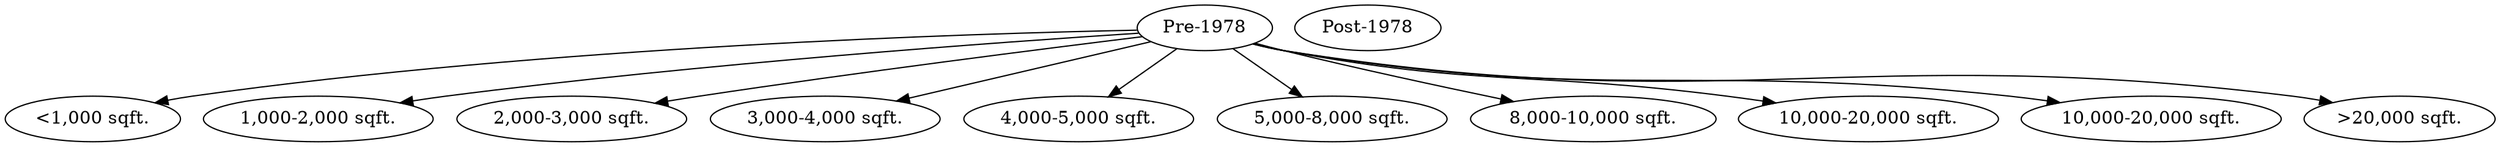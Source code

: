 // A graph
digraph {
	A [label="Pre-1978"]
	B [label="Post-1978"]
	C [label="<1,000 sqft."]
	D [label="1,000-2,000 sqft."]
	E [label="2,000-3,000 sqft."]
	F [label="3,000-4,000 sqft."]
	G [label="4,000-5,000 sqft."]
	H [label="5,000-8,000 sqft."]
	I [label="8,000-10,000 sqft."]
	J [label="10,000-20,000 sqft."]
	K [label="10,000-20,000 sqft."]
	L [label=">20,000 sqft."]
	A -> C
	A -> D
	A -> E
	A -> F
	A -> G
	A -> H
	A -> I
	A -> J
	A -> K
	A -> L
}
